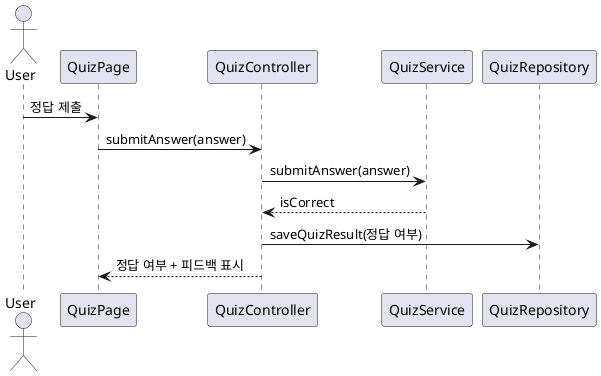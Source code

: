 @startuml
actor User

participant "QuizPage" as QuizPage
participant "QuizController" as Controller
participant "QuizService" as QuizService
participant "QuizRepository" as Repo

User -> QuizPage: 정답 제출
QuizPage -> Controller: submitAnswer(answer)
Controller -> QuizService: submitAnswer(answer)
QuizService --> Controller: isCorrect
Controller -> Repo: saveQuizResult(정답 여부)
Controller --> QuizPage: 정답 여부 + 피드백 표시

@enduml
